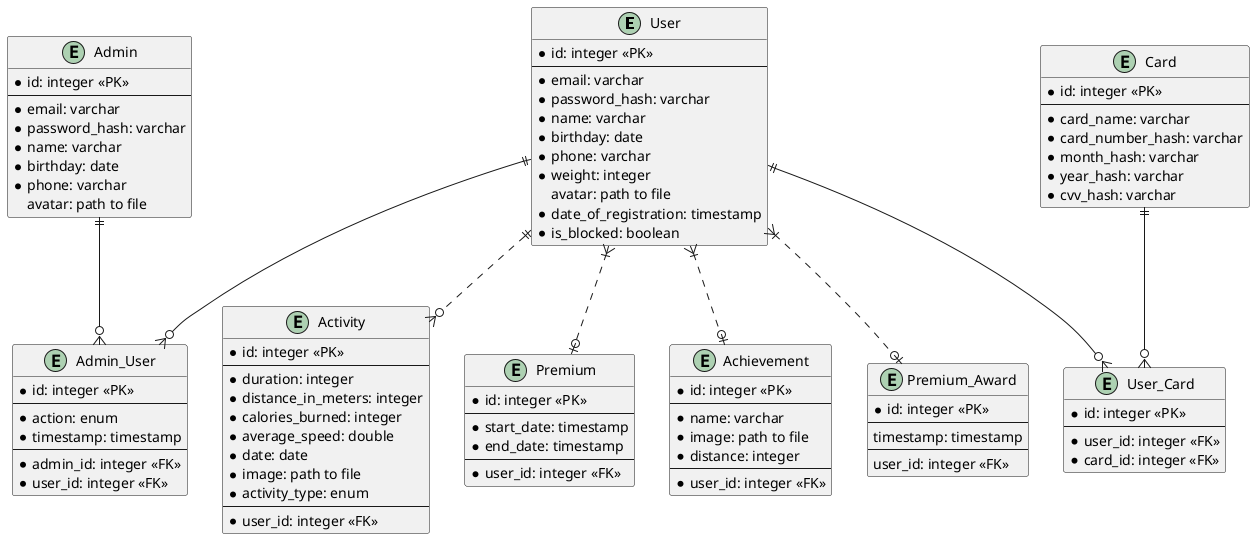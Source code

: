 @startuml

entity User {
  * id: integer <<PK>>
  --
  * email: varchar
  * password_hash: varchar
  * name: varchar
  * birthday: date
  * phone: varchar
  * weight: integer
  avatar: path to file
  * date_of_registration: timestamp
  * is_blocked: boolean
}

entity Activity {
  * id: integer <<PK>>
  --
  * duration: integer
  * distance_in_meters: integer
  * calories_burned: integer
  * average_speed: double
  * date: date
  * image: path to file
  * activity_type: enum
  --
  * user_id: integer <<FK>>
}

entity Admin{
  * id: integer <<PK>>
  --
  * email: varchar
  * password_hash: varchar
  * name: varchar
  * birthday: date
  * phone: varchar
  avatar: path to file
}

entity Card {
  * id: integer <<PK>>
  --
  * card_name: varchar
  * card_number_hash: varchar
  * month_hash: varchar
  * year_hash: varchar
  * cvv_hash: varchar
}

entity Premium {
  * id: integer <<PK>>
  --
  * start_date: timestamp
  * end_date: timestamp
  --
  * user_id: integer <<FK>>
}

entity Admin_User {
  * id: integer <<PK>>
  --
  * action: enum
  * timestamp: timestamp
  --
  * admin_id: integer <<FK>>
  * user_id: integer <<FK>>
}

entity User_Card {
  * id: integer <<PK>>
  --
  * user_id: integer <<FK>>
  * card_id: integer <<FK>>
}

entity Achievement {
  * id: integer <<PK>>
  --
  * name: varchar
  * image: path to file
  * distance: integer
  --
  * user_id: integer <<FK>>
}

entity Premium_Award {
    * id: integer <<PK>>
    --
    timestamp: timestamp
    --
    user_id: integer <<FK>>
}

User }|..o| Premium
User }|..o| Premium_Award
User }|..o| Achievement
User ||..o{ Activity
Admin ||--o{ Admin_User
User ||--o{ Admin_User
User ||--o{ User_Card
Card ||--o{ User_Card

@enduml